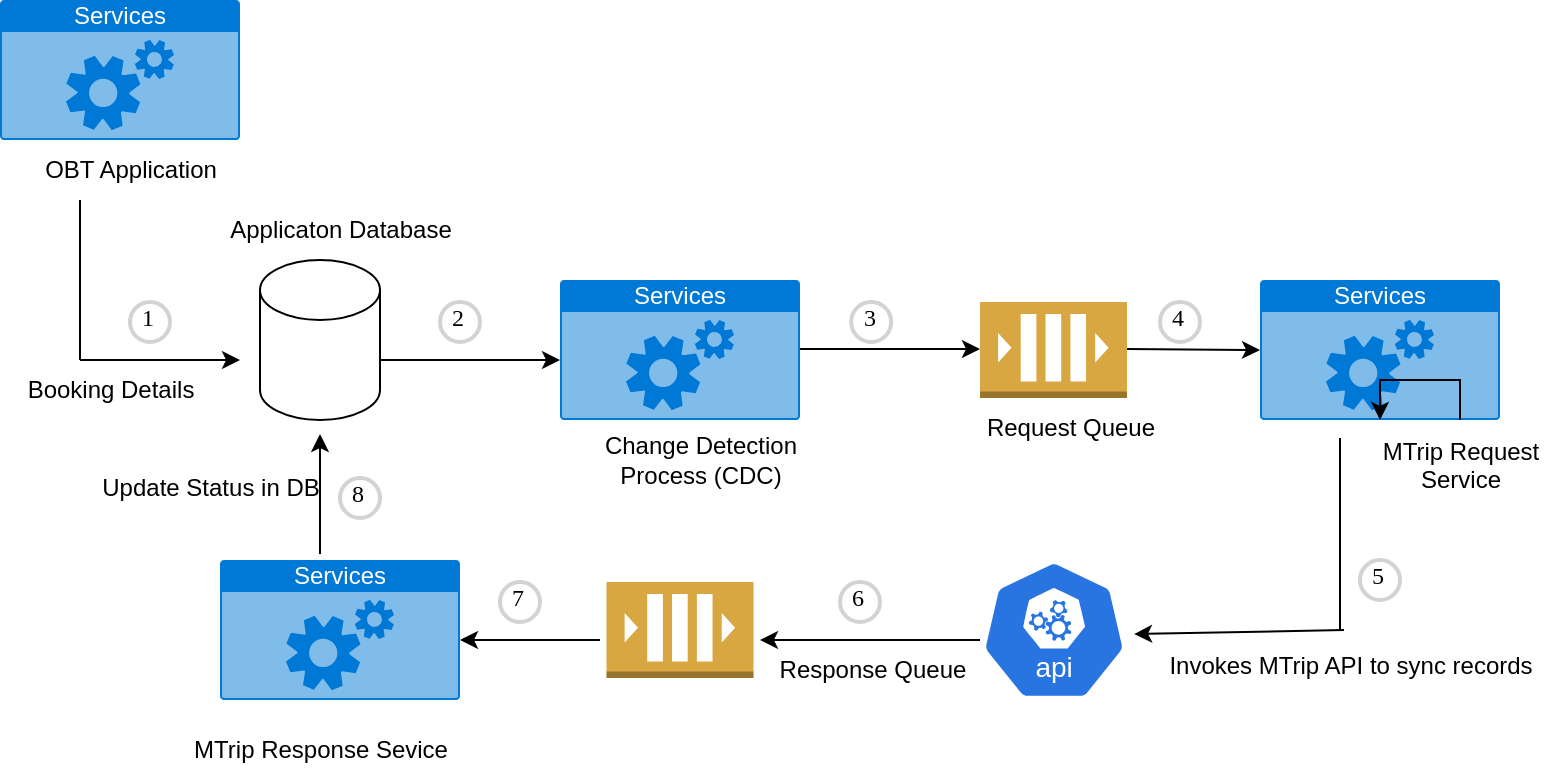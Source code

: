 <mxfile version="24.0.1" type="github">
  <diagram name="Page-1" id="ApFIsPQ-G447m1PTSgwz">
    <mxGraphModel dx="1434" dy="738" grid="1" gridSize="10" guides="1" tooltips="1" connect="1" arrows="1" fold="1" page="1" pageScale="1" pageWidth="827" pageHeight="1169" math="0" shadow="0">
      <root>
        <mxCell id="0" />
        <mxCell id="1" parent="0" />
        <mxCell id="girS8NXafjgr_AsbhLEx-2" value="" style="shape=cylinder3;whiteSpace=wrap;html=1;boundedLbl=1;backgroundOutline=1;size=15;" vertex="1" parent="1">
          <mxGeometry x="150" y="210" width="60" height="80" as="geometry" />
        </mxCell>
        <mxCell id="girS8NXafjgr_AsbhLEx-5" value="Applicaton Database" style="text;html=1;align=center;verticalAlign=middle;resizable=0;points=[];autosize=1;strokeColor=none;fillColor=none;" vertex="1" parent="1">
          <mxGeometry x="125" y="180" width="130" height="30" as="geometry" />
        </mxCell>
        <mxCell id="girS8NXafjgr_AsbhLEx-6" value="Services" style="html=1;whiteSpace=wrap;strokeColor=none;fillColor=#0079D6;labelPosition=center;verticalLabelPosition=middle;verticalAlign=top;align=center;fontSize=12;outlineConnect=0;spacingTop=-6;fontColor=#FFFFFF;sketch=0;shape=mxgraph.sitemap.services;" vertex="1" parent="1">
          <mxGeometry x="20" y="80" width="120" height="70" as="geometry" />
        </mxCell>
        <mxCell id="girS8NXafjgr_AsbhLEx-7" value="OBT Application" style="text;html=1;align=center;verticalAlign=middle;resizable=0;points=[];autosize=1;strokeColor=none;fillColor=none;" vertex="1" parent="1">
          <mxGeometry x="30" y="150" width="110" height="30" as="geometry" />
        </mxCell>
        <mxCell id="girS8NXafjgr_AsbhLEx-8" value="" style="endArrow=classic;html=1;rounded=0;" edge="1" parent="1">
          <mxGeometry width="50" height="50" relative="1" as="geometry">
            <mxPoint x="60" y="260" as="sourcePoint" />
            <mxPoint x="140" y="260" as="targetPoint" />
          </mxGeometry>
        </mxCell>
        <mxCell id="girS8NXafjgr_AsbhLEx-9" value="" style="endArrow=none;html=1;rounded=0;" edge="1" parent="1">
          <mxGeometry width="50" height="50" relative="1" as="geometry">
            <mxPoint x="60" y="260" as="sourcePoint" />
            <mxPoint x="60" y="180" as="targetPoint" />
          </mxGeometry>
        </mxCell>
        <mxCell id="girS8NXafjgr_AsbhLEx-11" value="Booking Details" style="text;html=1;align=center;verticalAlign=middle;resizable=0;points=[];autosize=1;strokeColor=none;fillColor=none;" vertex="1" parent="1">
          <mxGeometry x="20" y="260" width="110" height="30" as="geometry" />
        </mxCell>
        <mxCell id="girS8NXafjgr_AsbhLEx-12" value="" style="endArrow=classic;html=1;rounded=0;" edge="1" parent="1">
          <mxGeometry width="50" height="50" relative="1" as="geometry">
            <mxPoint x="210" y="260" as="sourcePoint" />
            <mxPoint x="300" y="260" as="targetPoint" />
          </mxGeometry>
        </mxCell>
        <mxCell id="girS8NXafjgr_AsbhLEx-13" value="Services" style="html=1;whiteSpace=wrap;strokeColor=none;fillColor=#0079D6;labelPosition=center;verticalLabelPosition=middle;verticalAlign=top;align=center;fontSize=12;outlineConnect=0;spacingTop=-6;fontColor=#FFFFFF;sketch=0;shape=mxgraph.sitemap.services;" vertex="1" parent="1">
          <mxGeometry x="300" y="220" width="120" height="70" as="geometry" />
        </mxCell>
        <mxCell id="girS8NXafjgr_AsbhLEx-14" value="Change Detection&lt;div&gt;Process (CDC)&lt;/div&gt;" style="text;html=1;align=center;verticalAlign=middle;resizable=0;points=[];autosize=1;strokeColor=none;fillColor=none;" vertex="1" parent="1">
          <mxGeometry x="310" y="290" width="120" height="40" as="geometry" />
        </mxCell>
        <mxCell id="girS8NXafjgr_AsbhLEx-19" value="" style="outlineConnect=0;dashed=0;verticalLabelPosition=bottom;verticalAlign=top;align=center;html=1;shape=mxgraph.aws3.queue;fillColor=#D9A741;gradientColor=none;" vertex="1" parent="1">
          <mxGeometry x="510" y="231" width="73.5" height="48" as="geometry" />
        </mxCell>
        <mxCell id="girS8NXafjgr_AsbhLEx-20" value="Request Queue" style="text;html=1;align=center;verticalAlign=middle;resizable=0;points=[];autosize=1;strokeColor=none;fillColor=none;" vertex="1" parent="1">
          <mxGeometry x="500" y="279" width="110" height="30" as="geometry" />
        </mxCell>
        <mxCell id="girS8NXafjgr_AsbhLEx-21" value="" style="endArrow=classic;html=1;rounded=0;" edge="1" parent="1">
          <mxGeometry width="50" height="50" relative="1" as="geometry">
            <mxPoint x="420" y="254.5" as="sourcePoint" />
            <mxPoint x="510" y="254.5" as="targetPoint" />
          </mxGeometry>
        </mxCell>
        <mxCell id="girS8NXafjgr_AsbhLEx-22" value="Services" style="html=1;whiteSpace=wrap;strokeColor=none;fillColor=#0079D6;labelPosition=center;verticalLabelPosition=middle;verticalAlign=top;align=center;fontSize=12;outlineConnect=0;spacingTop=-6;fontColor=#FFFFFF;sketch=0;shape=mxgraph.sitemap.services;" vertex="1" parent="1">
          <mxGeometry x="650" y="220" width="120" height="70" as="geometry" />
        </mxCell>
        <mxCell id="girS8NXafjgr_AsbhLEx-28" value="" style="edgeStyle=orthogonalEdgeStyle;rounded=0;orthogonalLoop=1;jettySize=auto;html=1;" edge="1" parent="1" source="girS8NXafjgr_AsbhLEx-23" target="girS8NXafjgr_AsbhLEx-22">
          <mxGeometry relative="1" as="geometry" />
        </mxCell>
        <mxCell id="girS8NXafjgr_AsbhLEx-23" value="MTrip Request&lt;div&gt;Service&lt;/div&gt;&lt;div&gt;&lt;br&gt;&lt;/div&gt;" style="text;html=1;align=center;verticalAlign=middle;resizable=0;points=[];autosize=1;strokeColor=none;fillColor=none;" vertex="1" parent="1">
          <mxGeometry x="700" y="290" width="100" height="60" as="geometry" />
        </mxCell>
        <mxCell id="girS8NXafjgr_AsbhLEx-24" value="" style="endArrow=classic;html=1;rounded=0;" edge="1" parent="1">
          <mxGeometry width="50" height="50" relative="1" as="geometry">
            <mxPoint x="583.5" y="254.5" as="sourcePoint" />
            <mxPoint x="650" y="255" as="targetPoint" />
          </mxGeometry>
        </mxCell>
        <mxCell id="girS8NXafjgr_AsbhLEx-25" value="" style="endArrow=classic;html=1;rounded=0;entryX=1.021;entryY=0.529;entryDx=0;entryDy=0;entryPerimeter=0;" edge="1" parent="1">
          <mxGeometry width="50" height="50" relative="1" as="geometry">
            <mxPoint x="692" y="395" as="sourcePoint" />
            <mxPoint x="587.031" y="397.03" as="targetPoint" />
          </mxGeometry>
        </mxCell>
        <mxCell id="girS8NXafjgr_AsbhLEx-26" value="" style="aspect=fixed;sketch=0;html=1;dashed=0;whitespace=wrap;fillColor=#2875E2;strokeColor=#ffffff;points=[[0.005,0.63,0],[0.1,0.2,0],[0.9,0.2,0],[0.5,0,0],[0.995,0.63,0],[0.72,0.99,0],[0.5,1,0],[0.28,0.99,0]];shape=mxgraph.kubernetes.icon2;kubernetesLabel=1;prIcon=api" vertex="1" parent="1">
          <mxGeometry x="510.58" y="360" width="72.92" height="70" as="geometry" />
        </mxCell>
        <mxCell id="girS8NXafjgr_AsbhLEx-27" value="" style="endArrow=none;html=1;rounded=0;" edge="1" parent="1">
          <mxGeometry width="50" height="50" relative="1" as="geometry">
            <mxPoint x="690" y="395" as="sourcePoint" />
            <mxPoint x="690" y="299" as="targetPoint" />
          </mxGeometry>
        </mxCell>
        <mxCell id="girS8NXafjgr_AsbhLEx-29" value="Invokes MTrip API to sync records&lt;div&gt;&lt;br&gt;&lt;/div&gt;" style="text;html=1;align=center;verticalAlign=middle;resizable=0;points=[];autosize=1;strokeColor=none;fillColor=none;" vertex="1" parent="1">
          <mxGeometry x="590" y="400" width="210" height="40" as="geometry" />
        </mxCell>
        <mxCell id="girS8NXafjgr_AsbhLEx-30" value="" style="outlineConnect=0;dashed=0;verticalLabelPosition=bottom;verticalAlign=top;align=center;html=1;shape=mxgraph.aws3.queue;fillColor=#D9A741;gradientColor=none;" vertex="1" parent="1">
          <mxGeometry x="323.25" y="371" width="73.5" height="48" as="geometry" />
        </mxCell>
        <mxCell id="girS8NXafjgr_AsbhLEx-31" value="" style="endArrow=classic;html=1;rounded=0;" edge="1" parent="1">
          <mxGeometry width="50" height="50" relative="1" as="geometry">
            <mxPoint x="510" y="400" as="sourcePoint" />
            <mxPoint x="400" y="400" as="targetPoint" />
          </mxGeometry>
        </mxCell>
        <mxCell id="girS8NXafjgr_AsbhLEx-32" value="Response Queue" style="text;html=1;align=center;verticalAlign=middle;resizable=0;points=[];autosize=1;strokeColor=none;fillColor=none;" vertex="1" parent="1">
          <mxGeometry x="395.58" y="400" width="120" height="30" as="geometry" />
        </mxCell>
        <mxCell id="girS8NXafjgr_AsbhLEx-33" value="Services" style="html=1;whiteSpace=wrap;strokeColor=none;fillColor=#0079D6;labelPosition=center;verticalLabelPosition=middle;verticalAlign=top;align=center;fontSize=12;outlineConnect=0;spacingTop=-6;fontColor=#FFFFFF;sketch=0;shape=mxgraph.sitemap.services;" vertex="1" parent="1">
          <mxGeometry x="130" y="360" width="120" height="70" as="geometry" />
        </mxCell>
        <mxCell id="girS8NXafjgr_AsbhLEx-34" value="MTrip Response Sevice" style="text;html=1;align=center;verticalAlign=middle;resizable=0;points=[];autosize=1;strokeColor=none;fillColor=none;" vertex="1" parent="1">
          <mxGeometry x="105" y="440" width="150" height="30" as="geometry" />
        </mxCell>
        <mxCell id="girS8NXafjgr_AsbhLEx-35" value="" style="endArrow=classic;html=1;rounded=0;entryX=1;entryY=0.571;entryDx=0;entryDy=0;entryPerimeter=0;" edge="1" parent="1" target="girS8NXafjgr_AsbhLEx-33">
          <mxGeometry width="50" height="50" relative="1" as="geometry">
            <mxPoint x="320" y="400" as="sourcePoint" />
            <mxPoint x="260" y="400" as="targetPoint" />
          </mxGeometry>
        </mxCell>
        <mxCell id="girS8NXafjgr_AsbhLEx-36" value="" style="endArrow=classic;html=1;rounded=0;" edge="1" parent="1">
          <mxGeometry width="50" height="50" relative="1" as="geometry">
            <mxPoint x="180" y="357" as="sourcePoint" />
            <mxPoint x="180" y="297" as="targetPoint" />
          </mxGeometry>
        </mxCell>
        <mxCell id="girS8NXafjgr_AsbhLEx-38" value="Update Status in DB" style="text;html=1;align=center;verticalAlign=middle;resizable=0;points=[];autosize=1;strokeColor=none;fillColor=none;" vertex="1" parent="1">
          <mxGeometry x="60" y="309" width="130" height="30" as="geometry" />
        </mxCell>
        <mxCell id="girS8NXafjgr_AsbhLEx-39" value="1" style="ellipse;whiteSpace=wrap;html=1;aspect=fixed;strokeWidth=2;fontFamily=Tahoma;spacingBottom=4;spacingRight=2;strokeColor=#d3d3d3;" vertex="1" parent="1">
          <mxGeometry x="85" y="231" width="20" height="20" as="geometry" />
        </mxCell>
        <mxCell id="girS8NXafjgr_AsbhLEx-40" value="2" style="ellipse;whiteSpace=wrap;html=1;aspect=fixed;strokeWidth=2;fontFamily=Tahoma;spacingBottom=4;spacingRight=2;strokeColor=#d3d3d3;" vertex="1" parent="1">
          <mxGeometry x="240" y="231" width="20" height="20" as="geometry" />
        </mxCell>
        <mxCell id="girS8NXafjgr_AsbhLEx-41" value="3" style="ellipse;whiteSpace=wrap;html=1;aspect=fixed;strokeWidth=2;fontFamily=Tahoma;spacingBottom=4;spacingRight=2;strokeColor=#d3d3d3;" vertex="1" parent="1">
          <mxGeometry x="445.58" y="231" width="20" height="20" as="geometry" />
        </mxCell>
        <mxCell id="girS8NXafjgr_AsbhLEx-42" value="4" style="ellipse;whiteSpace=wrap;html=1;aspect=fixed;strokeWidth=2;fontFamily=Tahoma;spacingBottom=4;spacingRight=2;strokeColor=#d3d3d3;" vertex="1" parent="1">
          <mxGeometry x="600" y="231" width="20" height="20" as="geometry" />
        </mxCell>
        <mxCell id="girS8NXafjgr_AsbhLEx-43" value="5" style="ellipse;whiteSpace=wrap;html=1;aspect=fixed;strokeWidth=2;fontFamily=Tahoma;spacingBottom=4;spacingRight=2;strokeColor=#d3d3d3;" vertex="1" parent="1">
          <mxGeometry x="700" y="360" width="20" height="20" as="geometry" />
        </mxCell>
        <mxCell id="girS8NXafjgr_AsbhLEx-44" value="6" style="ellipse;whiteSpace=wrap;html=1;aspect=fixed;strokeWidth=2;fontFamily=Tahoma;spacingBottom=4;spacingRight=2;strokeColor=#d3d3d3;" vertex="1" parent="1">
          <mxGeometry x="440" y="371" width="20" height="20" as="geometry" />
        </mxCell>
        <mxCell id="girS8NXafjgr_AsbhLEx-45" value="7" style="ellipse;whiteSpace=wrap;html=1;aspect=fixed;strokeWidth=2;fontFamily=Tahoma;spacingBottom=4;spacingRight=2;strokeColor=#d3d3d3;" vertex="1" parent="1">
          <mxGeometry x="270" y="371" width="20" height="20" as="geometry" />
        </mxCell>
        <mxCell id="girS8NXafjgr_AsbhLEx-46" value="8" style="ellipse;whiteSpace=wrap;html=1;aspect=fixed;strokeWidth=2;fontFamily=Tahoma;spacingBottom=4;spacingRight=2;strokeColor=#d3d3d3;" vertex="1" parent="1">
          <mxGeometry x="190" y="319" width="20" height="20" as="geometry" />
        </mxCell>
      </root>
    </mxGraphModel>
  </diagram>
</mxfile>
